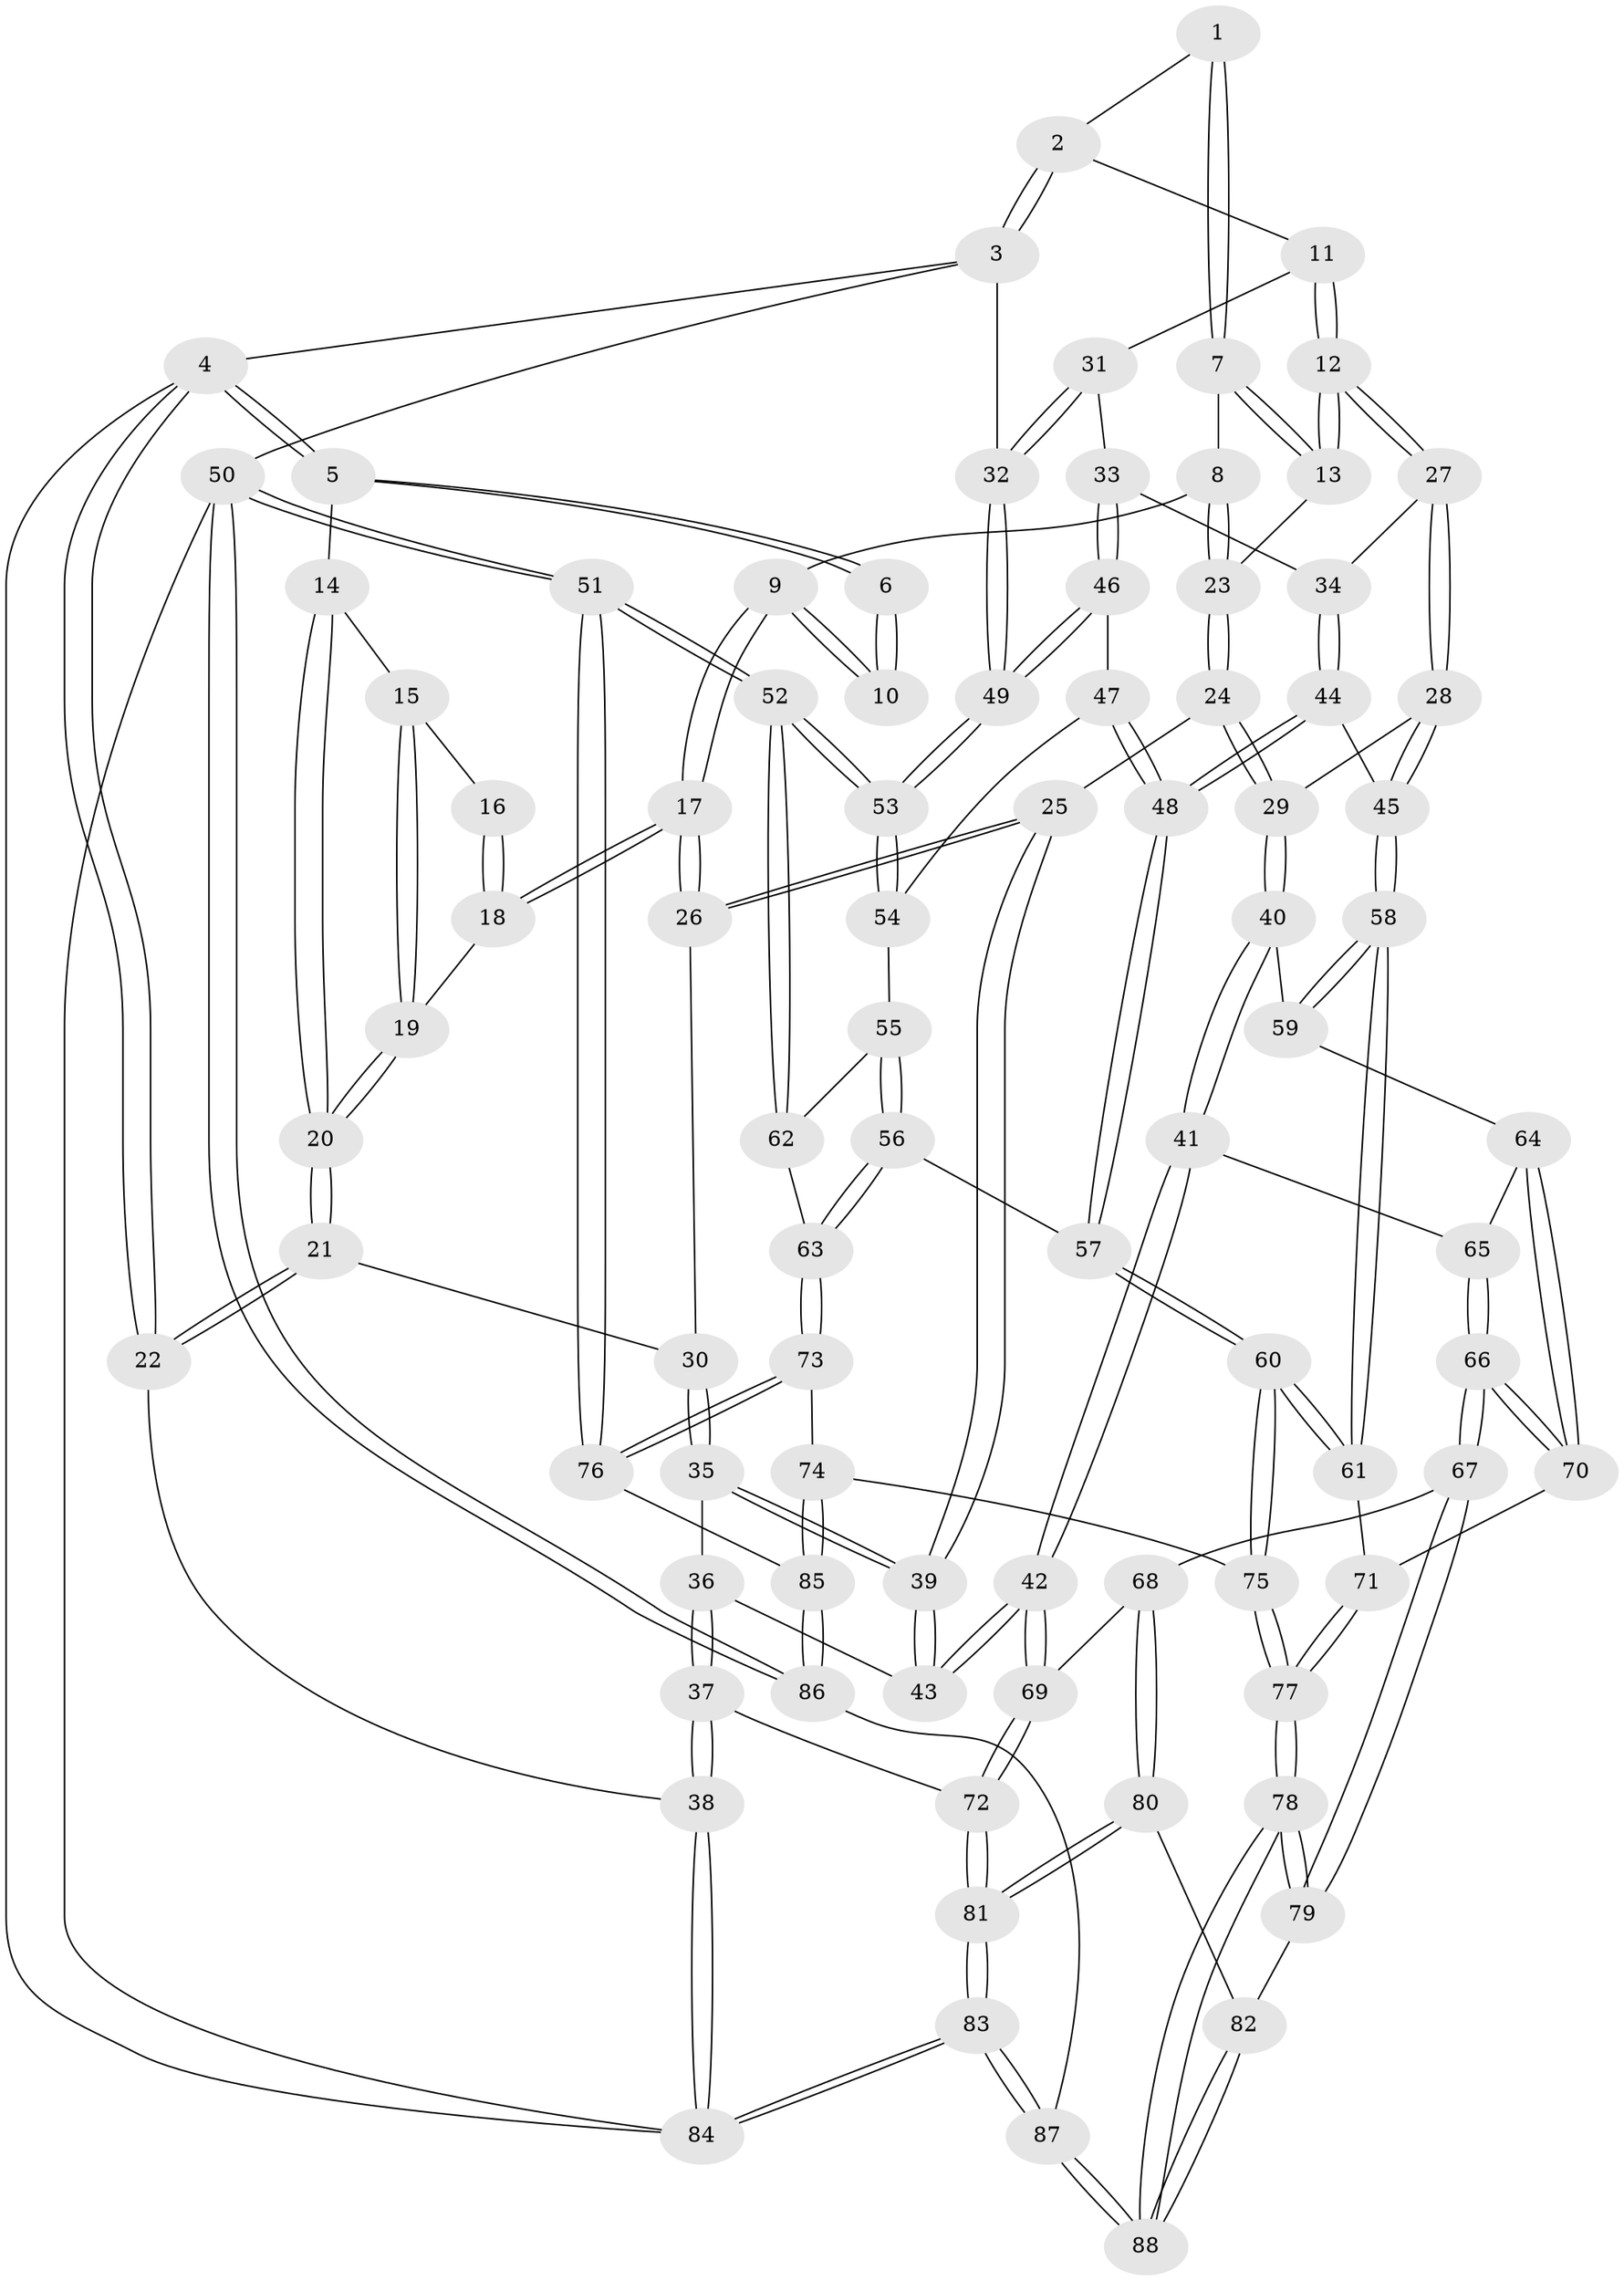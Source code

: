 // Generated by graph-tools (version 1.1) at 2025/27/03/15/25 16:27:56]
// undirected, 88 vertices, 217 edges
graph export_dot {
graph [start="1"]
  node [color=gray90,style=filled];
  1 [pos="+0.6882529827090834+0"];
  2 [pos="+0.7008667621021729+0"];
  3 [pos="+1+0"];
  4 [pos="+0+0"];
  5 [pos="+0+0"];
  6 [pos="+0.37003026343569423+0"];
  7 [pos="+0.6850321196677391+0"];
  8 [pos="+0.4599313311738652+0.18492438960303462"];
  9 [pos="+0.4341654434965198+0.18184527042838333"];
  10 [pos="+0.3700321927600663+0.0009818680545978504"];
  11 [pos="+0.7781489016109121+0.26363488763441595"];
  12 [pos="+0.7626514133786776+0.2697192919953492"];
  13 [pos="+0.6443361997222242+0.22180466595016587"];
  14 [pos="+0.10861507386128694+0.02718415904850084"];
  15 [pos="+0.19680416441566684+0.09324470244434759"];
  16 [pos="+0.2663752688566959+0.07833920461162629"];
  17 [pos="+0.34012625385284123+0.2517928000669446"];
  18 [pos="+0.3191794561430622+0.24746769415098596"];
  19 [pos="+0.24064848178275952+0.24209142642681977"];
  20 [pos="+0.0946857161901469+0.3011351386227158"];
  21 [pos="+0.05295656527527337+0.33939826306773946"];
  22 [pos="+0+0.32896783873943025"];
  23 [pos="+0.565916885589921+0.23752048654094093"];
  24 [pos="+0.5313386131787106+0.44692816885454867"];
  25 [pos="+0.3658240735808378+0.424956156942763"];
  26 [pos="+0.3610040515952937+0.40839146123777165"];
  27 [pos="+0.7371650508373133+0.4027400260703724"];
  28 [pos="+0.6156407434537656+0.4952972032476906"];
  29 [pos="+0.5756390011648264+0.49715133137582124"];
  30 [pos="+0.05352076829598297+0.34012472217205325"];
  31 [pos="+0.8404593885247944+0.24640723100018136"];
  32 [pos="+1+0.11735234155467818"];
  33 [pos="+0.8623272121504646+0.5025352036836064"];
  34 [pos="+0.8460621076992323+0.5020885518908115"];
  35 [pos="+0.09303155145372205+0.4028127740501531"];
  36 [pos="+0.08140448759871112+0.5534067702440609"];
  37 [pos="+0+0.734172353573397"];
  38 [pos="+0+0.7740074465915749"];
  39 [pos="+0.28593337435166105+0.5402656009741191"];
  40 [pos="+0.5408593782685001+0.5802013664677946"];
  41 [pos="+0.4122367816957471+0.63791776736963"];
  42 [pos="+0.29774371995657767+0.6704921546150747"];
  43 [pos="+0.28622978038996494+0.6051720566853758"];
  44 [pos="+0.7664999433478366+0.5887948396492896"];
  45 [pos="+0.7051684213564627+0.5771870725588879"];
  46 [pos="+0.8681451687036964+0.5030106660882084"];
  47 [pos="+0.8892797024824739+0.5664388898726744"];
  48 [pos="+0.7975290336860014+0.6612262220476136"];
  49 [pos="+1+0.32234506580345174"];
  50 [pos="+1+1"];
  51 [pos="+1+0.9577533486117061"];
  52 [pos="+1+0.6498664560704347"];
  53 [pos="+1+0.5019025245076036"];
  54 [pos="+0.9030263069653365+0.5922644762341028"];
  55 [pos="+0.9118269883473604+0.6298969380110793"];
  56 [pos="+0.8291371726494353+0.6981090469631291"];
  57 [pos="+0.8081429979824117+0.6983405101752718"];
  58 [pos="+0.6643522407281467+0.6955215278723245"];
  59 [pos="+0.5734140652942666+0.6556823472750779"];
  60 [pos="+0.7382053860953047+0.7720411805954264"];
  61 [pos="+0.6863952163068769+0.7304951452602221"];
  62 [pos="+0.9859612747854075+0.6582526290648797"];
  63 [pos="+0.9025929431620051+0.7434531595471618"];
  64 [pos="+0.5634757938896863+0.6793444800296066"];
  65 [pos="+0.5037176685049533+0.70745705150544"];
  66 [pos="+0.4814311409480208+0.783035920281496"];
  67 [pos="+0.4607585499387695+0.7975359227347367"];
  68 [pos="+0.41243106031297994+0.7914769829840622"];
  69 [pos="+0.2891641264866763+0.6965548500000073"];
  70 [pos="+0.5564475894523263+0.7544164447392603"];
  71 [pos="+0.5749467523865783+0.7667441180276302"];
  72 [pos="+0.2528071335075142+0.7254728043211185"];
  73 [pos="+0.9155997276763916+0.7674256899507139"];
  74 [pos="+0.8279484831087103+0.8637634157159478"];
  75 [pos="+0.7382338736123811+0.7867059519827861"];
  76 [pos="+1+0.9214910913382298"];
  77 [pos="+0.6227341163164809+0.9112161238556833"];
  78 [pos="+0.6176530910881404+0.9212966251974358"];
  79 [pos="+0.516576516771798+0.8570838231638307"];
  80 [pos="+0.40512999866441457+0.936149686245942"];
  81 [pos="+0.22509894704156536+1"];
  82 [pos="+0.4322115203991901+0.9363109016241783"];
  83 [pos="+0.16033840093187796+1"];
  84 [pos="+0+1"];
  85 [pos="+0.8394676330381075+0.8857906020089698"];
  86 [pos="+0.7180092394470324+1"];
  87 [pos="+0.678257554947773+1"];
  88 [pos="+0.6183949302980043+0.9891088858726401"];
  1 -- 2;
  1 -- 7;
  1 -- 7;
  2 -- 3;
  2 -- 3;
  2 -- 11;
  3 -- 4;
  3 -- 32;
  3 -- 50;
  4 -- 5;
  4 -- 5;
  4 -- 22;
  4 -- 22;
  4 -- 84;
  5 -- 6;
  5 -- 6;
  5 -- 14;
  6 -- 10;
  6 -- 10;
  7 -- 8;
  7 -- 13;
  7 -- 13;
  8 -- 9;
  8 -- 23;
  8 -- 23;
  9 -- 10;
  9 -- 10;
  9 -- 17;
  9 -- 17;
  11 -- 12;
  11 -- 12;
  11 -- 31;
  12 -- 13;
  12 -- 13;
  12 -- 27;
  12 -- 27;
  13 -- 23;
  14 -- 15;
  14 -- 20;
  14 -- 20;
  15 -- 16;
  15 -- 19;
  15 -- 19;
  16 -- 18;
  16 -- 18;
  17 -- 18;
  17 -- 18;
  17 -- 26;
  17 -- 26;
  18 -- 19;
  19 -- 20;
  19 -- 20;
  20 -- 21;
  20 -- 21;
  21 -- 22;
  21 -- 22;
  21 -- 30;
  22 -- 38;
  23 -- 24;
  23 -- 24;
  24 -- 25;
  24 -- 29;
  24 -- 29;
  25 -- 26;
  25 -- 26;
  25 -- 39;
  25 -- 39;
  26 -- 30;
  27 -- 28;
  27 -- 28;
  27 -- 34;
  28 -- 29;
  28 -- 45;
  28 -- 45;
  29 -- 40;
  29 -- 40;
  30 -- 35;
  30 -- 35;
  31 -- 32;
  31 -- 32;
  31 -- 33;
  32 -- 49;
  32 -- 49;
  33 -- 34;
  33 -- 46;
  33 -- 46;
  34 -- 44;
  34 -- 44;
  35 -- 36;
  35 -- 39;
  35 -- 39;
  36 -- 37;
  36 -- 37;
  36 -- 43;
  37 -- 38;
  37 -- 38;
  37 -- 72;
  38 -- 84;
  38 -- 84;
  39 -- 43;
  39 -- 43;
  40 -- 41;
  40 -- 41;
  40 -- 59;
  41 -- 42;
  41 -- 42;
  41 -- 65;
  42 -- 43;
  42 -- 43;
  42 -- 69;
  42 -- 69;
  44 -- 45;
  44 -- 48;
  44 -- 48;
  45 -- 58;
  45 -- 58;
  46 -- 47;
  46 -- 49;
  46 -- 49;
  47 -- 48;
  47 -- 48;
  47 -- 54;
  48 -- 57;
  48 -- 57;
  49 -- 53;
  49 -- 53;
  50 -- 51;
  50 -- 51;
  50 -- 86;
  50 -- 86;
  50 -- 84;
  51 -- 52;
  51 -- 52;
  51 -- 76;
  51 -- 76;
  52 -- 53;
  52 -- 53;
  52 -- 62;
  52 -- 62;
  53 -- 54;
  53 -- 54;
  54 -- 55;
  55 -- 56;
  55 -- 56;
  55 -- 62;
  56 -- 57;
  56 -- 63;
  56 -- 63;
  57 -- 60;
  57 -- 60;
  58 -- 59;
  58 -- 59;
  58 -- 61;
  58 -- 61;
  59 -- 64;
  60 -- 61;
  60 -- 61;
  60 -- 75;
  60 -- 75;
  61 -- 71;
  62 -- 63;
  63 -- 73;
  63 -- 73;
  64 -- 65;
  64 -- 70;
  64 -- 70;
  65 -- 66;
  65 -- 66;
  66 -- 67;
  66 -- 67;
  66 -- 70;
  66 -- 70;
  67 -- 68;
  67 -- 79;
  67 -- 79;
  68 -- 69;
  68 -- 80;
  68 -- 80;
  69 -- 72;
  69 -- 72;
  70 -- 71;
  71 -- 77;
  71 -- 77;
  72 -- 81;
  72 -- 81;
  73 -- 74;
  73 -- 76;
  73 -- 76;
  74 -- 75;
  74 -- 85;
  74 -- 85;
  75 -- 77;
  75 -- 77;
  76 -- 85;
  77 -- 78;
  77 -- 78;
  78 -- 79;
  78 -- 79;
  78 -- 88;
  78 -- 88;
  79 -- 82;
  80 -- 81;
  80 -- 81;
  80 -- 82;
  81 -- 83;
  81 -- 83;
  82 -- 88;
  82 -- 88;
  83 -- 84;
  83 -- 84;
  83 -- 87;
  83 -- 87;
  85 -- 86;
  85 -- 86;
  86 -- 87;
  87 -- 88;
  87 -- 88;
}
